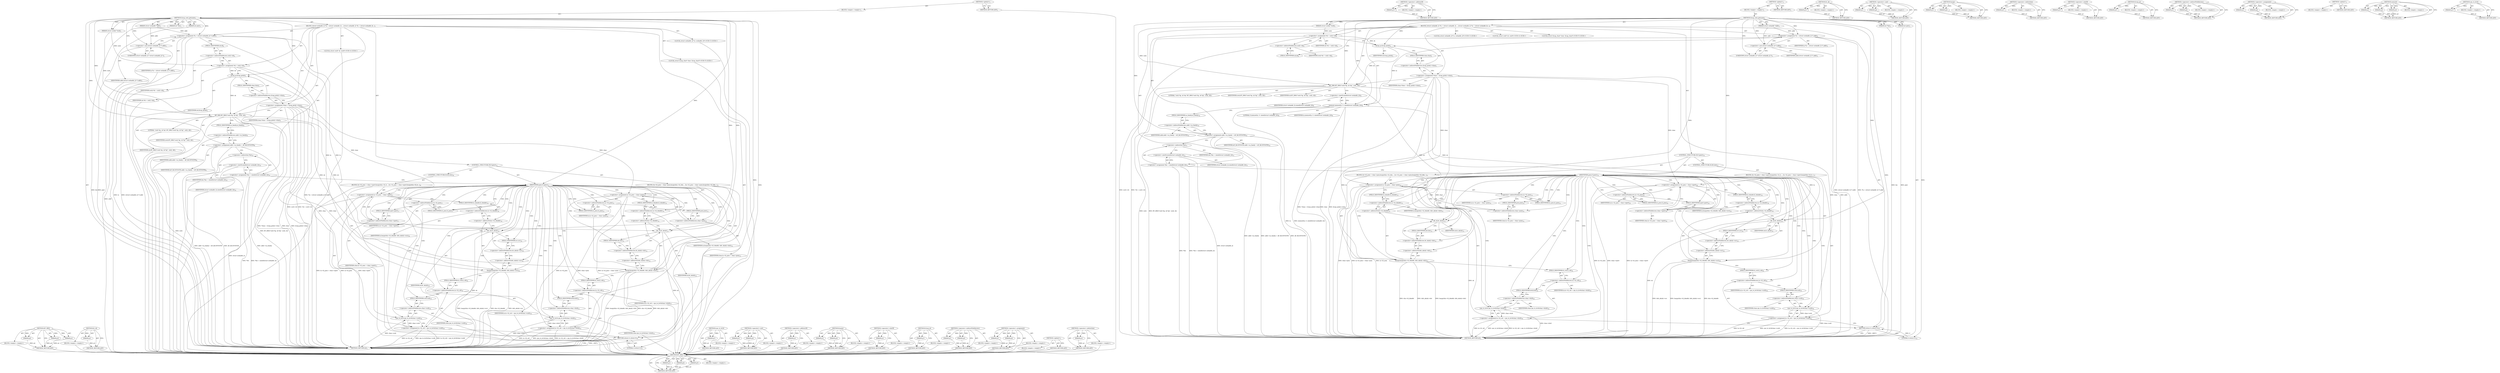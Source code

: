 digraph "cpu_to_le16" {
vulnerable_156 [label=<(METHOD,BT_DBG)>];
vulnerable_157 [label=<(PARAM,p1)>];
vulnerable_158 [label=<(PARAM,p2)>];
vulnerable_159 [label=<(PARAM,p3)>];
vulnerable_160 [label=<(BLOCK,&lt;empty&gt;,&lt;empty&gt;)>];
vulnerable_161 [label=<(METHOD_RETURN,ANY)>];
vulnerable_179 [label=<(METHOD,bt_sk)>];
vulnerable_180 [label=<(PARAM,p1)>];
vulnerable_181 [label=<(BLOCK,&lt;empty&gt;,&lt;empty&gt;)>];
vulnerable_182 [label=<(METHOD_RETURN,ANY)>];
vulnerable_6 [label=<(METHOD,&lt;global&gt;)<SUB>1</SUB>>];
vulnerable_7 [label=<(BLOCK,&lt;empty&gt;,&lt;empty&gt;)<SUB>1</SUB>>];
vulnerable_8 [label=<(METHOD,l2cap_sock_getname)<SUB>1</SUB>>];
vulnerable_9 [label=<(PARAM,struct socket *sock)<SUB>1</SUB>>];
vulnerable_10 [label=<(PARAM,struct sockaddr *addr)<SUB>1</SUB>>];
vulnerable_11 [label=<(PARAM,int *len)<SUB>1</SUB>>];
vulnerable_12 [label=<(PARAM,int peer)<SUB>1</SUB>>];
vulnerable_13 [label=<(BLOCK,{
	struct sockaddr_l2 *la = (struct sockaddr_l2...,{
	struct sockaddr_l2 *la = (struct sockaddr_l2...)<SUB>2</SUB>>];
vulnerable_14 [label="<(LOCAL,struct sockaddr_l2* la: sockaddr_l2*)<SUB>3</SUB>>"];
vulnerable_15 [label=<(&lt;operator&gt;.assignment,*la = (struct sockaddr_l2 *) addr)<SUB>3</SUB>>];
vulnerable_16 [label=<(IDENTIFIER,la,*la = (struct sockaddr_l2 *) addr)<SUB>3</SUB>>];
vulnerable_17 [label=<(&lt;operator&gt;.cast,(struct sockaddr_l2 *) addr)<SUB>3</SUB>>];
vulnerable_18 [label=<(UNKNOWN,struct sockaddr_l2 *,struct sockaddr_l2 *)<SUB>3</SUB>>];
vulnerable_19 [label=<(IDENTIFIER,addr,(struct sockaddr_l2 *) addr)<SUB>3</SUB>>];
vulnerable_20 [label="<(LOCAL,struct sock* sk: sock*)<SUB>4</SUB>>"];
vulnerable_21 [label=<(&lt;operator&gt;.assignment,*sk = sock-&gt;sk)<SUB>4</SUB>>];
vulnerable_22 [label=<(IDENTIFIER,sk,*sk = sock-&gt;sk)<SUB>4</SUB>>];
vulnerable_23 [label=<(&lt;operator&gt;.indirectFieldAccess,sock-&gt;sk)<SUB>4</SUB>>];
vulnerable_24 [label=<(IDENTIFIER,sock,*sk = sock-&gt;sk)<SUB>4</SUB>>];
vulnerable_25 [label=<(FIELD_IDENTIFIER,sk,sk)<SUB>4</SUB>>];
vulnerable_26 [label="<(LOCAL,struct l2cap_chan* chan: l2cap_chan*)<SUB>5</SUB>>"];
vulnerable_27 [label=<(&lt;operator&gt;.assignment,*chan = l2cap_pi(sk)-&gt;chan)<SUB>5</SUB>>];
vulnerable_28 [label=<(IDENTIFIER,chan,*chan = l2cap_pi(sk)-&gt;chan)<SUB>5</SUB>>];
vulnerable_29 [label=<(&lt;operator&gt;.indirectFieldAccess,l2cap_pi(sk)-&gt;chan)<SUB>5</SUB>>];
vulnerable_30 [label=<(l2cap_pi,l2cap_pi(sk))<SUB>5</SUB>>];
vulnerable_31 [label=<(IDENTIFIER,sk,l2cap_pi(sk))<SUB>5</SUB>>];
vulnerable_32 [label=<(FIELD_IDENTIFIER,chan,chan)<SUB>5</SUB>>];
vulnerable_33 [label=<(BT_DBG,BT_DBG(&quot;sock %p, sk %p&quot;, sock, sk))<SUB>7</SUB>>];
vulnerable_34 [label=<(LITERAL,&quot;sock %p, sk %p&quot;,BT_DBG(&quot;sock %p, sk %p&quot;, sock, sk))<SUB>7</SUB>>];
vulnerable_35 [label=<(IDENTIFIER,sock,BT_DBG(&quot;sock %p, sk %p&quot;, sock, sk))<SUB>7</SUB>>];
vulnerable_36 [label=<(IDENTIFIER,sk,BT_DBG(&quot;sock %p, sk %p&quot;, sock, sk))<SUB>7</SUB>>];
vulnerable_37 [label=<(&lt;operator&gt;.assignment,addr-&gt;sa_family = AF_BLUETOOTH)<SUB>9</SUB>>];
vulnerable_38 [label=<(&lt;operator&gt;.indirectFieldAccess,addr-&gt;sa_family)<SUB>9</SUB>>];
vulnerable_39 [label=<(IDENTIFIER,addr,addr-&gt;sa_family = AF_BLUETOOTH)<SUB>9</SUB>>];
vulnerable_40 [label=<(FIELD_IDENTIFIER,sa_family,sa_family)<SUB>9</SUB>>];
vulnerable_41 [label=<(IDENTIFIER,AF_BLUETOOTH,addr-&gt;sa_family = AF_BLUETOOTH)<SUB>9</SUB>>];
vulnerable_42 [label=<(&lt;operator&gt;.assignment,*len = sizeof(struct sockaddr_l2))<SUB>10</SUB>>];
vulnerable_43 [label=<(&lt;operator&gt;.indirection,*len)<SUB>10</SUB>>];
vulnerable_44 [label=<(IDENTIFIER,len,*len = sizeof(struct sockaddr_l2))<SUB>10</SUB>>];
vulnerable_45 [label=<(&lt;operator&gt;.sizeOf,sizeof(struct sockaddr_l2))<SUB>10</SUB>>];
vulnerable_46 [label=<(IDENTIFIER,struct sockaddr_l2,sizeof(struct sockaddr_l2))<SUB>10</SUB>>];
vulnerable_47 [label=<(CONTROL_STRUCTURE,IF,if (peer))<SUB>12</SUB>>];
vulnerable_48 [label=<(IDENTIFIER,peer,if (peer))<SUB>12</SUB>>];
vulnerable_49 [label=<(BLOCK,{
		la-&gt;l2_psm = chan-&gt;psm;
		bacpy(&amp;la-&gt;l2_bda...,{
		la-&gt;l2_psm = chan-&gt;psm;
		bacpy(&amp;la-&gt;l2_bda...)<SUB>12</SUB>>];
vulnerable_50 [label=<(&lt;operator&gt;.assignment,la-&gt;l2_psm = chan-&gt;psm)<SUB>13</SUB>>];
vulnerable_51 [label=<(&lt;operator&gt;.indirectFieldAccess,la-&gt;l2_psm)<SUB>13</SUB>>];
vulnerable_52 [label=<(IDENTIFIER,la,la-&gt;l2_psm = chan-&gt;psm)<SUB>13</SUB>>];
vulnerable_53 [label=<(FIELD_IDENTIFIER,l2_psm,l2_psm)<SUB>13</SUB>>];
vulnerable_54 [label=<(&lt;operator&gt;.indirectFieldAccess,chan-&gt;psm)<SUB>13</SUB>>];
vulnerable_55 [label=<(IDENTIFIER,chan,la-&gt;l2_psm = chan-&gt;psm)<SUB>13</SUB>>];
vulnerable_56 [label=<(FIELD_IDENTIFIER,psm,psm)<SUB>13</SUB>>];
vulnerable_57 [label=<(bacpy,bacpy(&amp;la-&gt;l2_bdaddr, &amp;bt_sk(sk)-&gt;dst))<SUB>14</SUB>>];
vulnerable_58 [label=<(&lt;operator&gt;.addressOf,&amp;la-&gt;l2_bdaddr)<SUB>14</SUB>>];
vulnerable_59 [label=<(&lt;operator&gt;.indirectFieldAccess,la-&gt;l2_bdaddr)<SUB>14</SUB>>];
vulnerable_60 [label=<(IDENTIFIER,la,bacpy(&amp;la-&gt;l2_bdaddr, &amp;bt_sk(sk)-&gt;dst))<SUB>14</SUB>>];
vulnerable_61 [label=<(FIELD_IDENTIFIER,l2_bdaddr,l2_bdaddr)<SUB>14</SUB>>];
vulnerable_62 [label=<(&lt;operator&gt;.addressOf,&amp;bt_sk(sk)-&gt;dst)<SUB>14</SUB>>];
vulnerable_63 [label=<(&lt;operator&gt;.indirectFieldAccess,bt_sk(sk)-&gt;dst)<SUB>14</SUB>>];
vulnerable_64 [label=<(bt_sk,bt_sk(sk))<SUB>14</SUB>>];
vulnerable_65 [label=<(IDENTIFIER,sk,bt_sk(sk))<SUB>14</SUB>>];
vulnerable_66 [label=<(FIELD_IDENTIFIER,dst,dst)<SUB>14</SUB>>];
vulnerable_67 [label=<(&lt;operator&gt;.assignment,la-&gt;l2_cid = cpu_to_le16(chan-&gt;dcid))<SUB>15</SUB>>];
vulnerable_68 [label=<(&lt;operator&gt;.indirectFieldAccess,la-&gt;l2_cid)<SUB>15</SUB>>];
vulnerable_69 [label=<(IDENTIFIER,la,la-&gt;l2_cid = cpu_to_le16(chan-&gt;dcid))<SUB>15</SUB>>];
vulnerable_70 [label=<(FIELD_IDENTIFIER,l2_cid,l2_cid)<SUB>15</SUB>>];
vulnerable_71 [label=<(cpu_to_le16,cpu_to_le16(chan-&gt;dcid))<SUB>15</SUB>>];
vulnerable_72 [label=<(&lt;operator&gt;.indirectFieldAccess,chan-&gt;dcid)<SUB>15</SUB>>];
vulnerable_73 [label=<(IDENTIFIER,chan,cpu_to_le16(chan-&gt;dcid))<SUB>15</SUB>>];
vulnerable_74 [label=<(FIELD_IDENTIFIER,dcid,dcid)<SUB>15</SUB>>];
vulnerable_75 [label=<(CONTROL_STRUCTURE,ELSE,else)<SUB>16</SUB>>];
vulnerable_76 [label=<(BLOCK,{
		la-&gt;l2_psm = chan-&gt;sport;
		bacpy(&amp;la-&gt;l2_b...,{
		la-&gt;l2_psm = chan-&gt;sport;
		bacpy(&amp;la-&gt;l2_b...)<SUB>16</SUB>>];
vulnerable_77 [label=<(&lt;operator&gt;.assignment,la-&gt;l2_psm = chan-&gt;sport)<SUB>17</SUB>>];
vulnerable_78 [label=<(&lt;operator&gt;.indirectFieldAccess,la-&gt;l2_psm)<SUB>17</SUB>>];
vulnerable_79 [label=<(IDENTIFIER,la,la-&gt;l2_psm = chan-&gt;sport)<SUB>17</SUB>>];
vulnerable_80 [label=<(FIELD_IDENTIFIER,l2_psm,l2_psm)<SUB>17</SUB>>];
vulnerable_81 [label=<(&lt;operator&gt;.indirectFieldAccess,chan-&gt;sport)<SUB>17</SUB>>];
vulnerable_82 [label=<(IDENTIFIER,chan,la-&gt;l2_psm = chan-&gt;sport)<SUB>17</SUB>>];
vulnerable_83 [label=<(FIELD_IDENTIFIER,sport,sport)<SUB>17</SUB>>];
vulnerable_84 [label=<(bacpy,bacpy(&amp;la-&gt;l2_bdaddr, &amp;bt_sk(sk)-&gt;src))<SUB>18</SUB>>];
vulnerable_85 [label=<(&lt;operator&gt;.addressOf,&amp;la-&gt;l2_bdaddr)<SUB>18</SUB>>];
vulnerable_86 [label=<(&lt;operator&gt;.indirectFieldAccess,la-&gt;l2_bdaddr)<SUB>18</SUB>>];
vulnerable_87 [label=<(IDENTIFIER,la,bacpy(&amp;la-&gt;l2_bdaddr, &amp;bt_sk(sk)-&gt;src))<SUB>18</SUB>>];
vulnerable_88 [label=<(FIELD_IDENTIFIER,l2_bdaddr,l2_bdaddr)<SUB>18</SUB>>];
vulnerable_89 [label=<(&lt;operator&gt;.addressOf,&amp;bt_sk(sk)-&gt;src)<SUB>18</SUB>>];
vulnerable_90 [label=<(&lt;operator&gt;.indirectFieldAccess,bt_sk(sk)-&gt;src)<SUB>18</SUB>>];
vulnerable_91 [label=<(bt_sk,bt_sk(sk))<SUB>18</SUB>>];
vulnerable_92 [label=<(IDENTIFIER,sk,bt_sk(sk))<SUB>18</SUB>>];
vulnerable_93 [label=<(FIELD_IDENTIFIER,src,src)<SUB>18</SUB>>];
vulnerable_94 [label=<(&lt;operator&gt;.assignment,la-&gt;l2_cid = cpu_to_le16(chan-&gt;scid))<SUB>19</SUB>>];
vulnerable_95 [label=<(&lt;operator&gt;.indirectFieldAccess,la-&gt;l2_cid)<SUB>19</SUB>>];
vulnerable_96 [label=<(IDENTIFIER,la,la-&gt;l2_cid = cpu_to_le16(chan-&gt;scid))<SUB>19</SUB>>];
vulnerable_97 [label=<(FIELD_IDENTIFIER,l2_cid,l2_cid)<SUB>19</SUB>>];
vulnerable_98 [label=<(cpu_to_le16,cpu_to_le16(chan-&gt;scid))<SUB>19</SUB>>];
vulnerable_99 [label=<(&lt;operator&gt;.indirectFieldAccess,chan-&gt;scid)<SUB>19</SUB>>];
vulnerable_100 [label=<(IDENTIFIER,chan,cpu_to_le16(chan-&gt;scid))<SUB>19</SUB>>];
vulnerable_101 [label=<(FIELD_IDENTIFIER,scid,scid)<SUB>19</SUB>>];
vulnerable_102 [label=<(RETURN,return 0;,return 0;)<SUB>22</SUB>>];
vulnerable_103 [label=<(LITERAL,0,return 0;)<SUB>22</SUB>>];
vulnerable_104 [label=<(METHOD_RETURN,int)<SUB>1</SUB>>];
vulnerable_106 [label=<(METHOD_RETURN,ANY)<SUB>1</SUB>>];
vulnerable_183 [label=<(METHOD,cpu_to_le16)>];
vulnerable_184 [label=<(PARAM,p1)>];
vulnerable_185 [label=<(BLOCK,&lt;empty&gt;,&lt;empty&gt;)>];
vulnerable_186 [label=<(METHOD_RETURN,ANY)>];
vulnerable_142 [label=<(METHOD,&lt;operator&gt;.cast)>];
vulnerable_143 [label=<(PARAM,p1)>];
vulnerable_144 [label=<(PARAM,p2)>];
vulnerable_145 [label=<(BLOCK,&lt;empty&gt;,&lt;empty&gt;)>];
vulnerable_146 [label=<(METHOD_RETURN,ANY)>];
vulnerable_175 [label=<(METHOD,&lt;operator&gt;.addressOf)>];
vulnerable_176 [label=<(PARAM,p1)>];
vulnerable_177 [label=<(BLOCK,&lt;empty&gt;,&lt;empty&gt;)>];
vulnerable_178 [label=<(METHOD_RETURN,ANY)>];
vulnerable_170 [label=<(METHOD,bacpy)>];
vulnerable_171 [label=<(PARAM,p1)>];
vulnerable_172 [label=<(PARAM,p2)>];
vulnerable_173 [label=<(BLOCK,&lt;empty&gt;,&lt;empty&gt;)>];
vulnerable_174 [label=<(METHOD_RETURN,ANY)>];
vulnerable_166 [label=<(METHOD,&lt;operator&gt;.sizeOf)>];
vulnerable_167 [label=<(PARAM,p1)>];
vulnerable_168 [label=<(BLOCK,&lt;empty&gt;,&lt;empty&gt;)>];
vulnerable_169 [label=<(METHOD_RETURN,ANY)>];
vulnerable_152 [label=<(METHOD,l2cap_pi)>];
vulnerable_153 [label=<(PARAM,p1)>];
vulnerable_154 [label=<(BLOCK,&lt;empty&gt;,&lt;empty&gt;)>];
vulnerable_155 [label=<(METHOD_RETURN,ANY)>];
vulnerable_147 [label=<(METHOD,&lt;operator&gt;.indirectFieldAccess)>];
vulnerable_148 [label=<(PARAM,p1)>];
vulnerable_149 [label=<(PARAM,p2)>];
vulnerable_150 [label=<(BLOCK,&lt;empty&gt;,&lt;empty&gt;)>];
vulnerable_151 [label=<(METHOD_RETURN,ANY)>];
vulnerable_137 [label=<(METHOD,&lt;operator&gt;.assignment)>];
vulnerable_138 [label=<(PARAM,p1)>];
vulnerable_139 [label=<(PARAM,p2)>];
vulnerable_140 [label=<(BLOCK,&lt;empty&gt;,&lt;empty&gt;)>];
vulnerable_141 [label=<(METHOD_RETURN,ANY)>];
vulnerable_131 [label=<(METHOD,&lt;global&gt;)<SUB>1</SUB>>];
vulnerable_132 [label=<(BLOCK,&lt;empty&gt;,&lt;empty&gt;)>];
vulnerable_133 [label=<(METHOD_RETURN,ANY)>];
vulnerable_162 [label=<(METHOD,&lt;operator&gt;.indirection)>];
vulnerable_163 [label=<(PARAM,p1)>];
vulnerable_164 [label=<(BLOCK,&lt;empty&gt;,&lt;empty&gt;)>];
vulnerable_165 [label=<(METHOD_RETURN,ANY)>];
fixed_161 [label=<(METHOD,BT_DBG)>];
fixed_162 [label=<(PARAM,p1)>];
fixed_163 [label=<(PARAM,p2)>];
fixed_164 [label=<(PARAM,p3)>];
fixed_165 [label=<(BLOCK,&lt;empty&gt;,&lt;empty&gt;)>];
fixed_166 [label=<(METHOD_RETURN,ANY)>];
fixed_186 [label=<(METHOD,&lt;operator&gt;.addressOf)>];
fixed_187 [label=<(PARAM,p1)>];
fixed_188 [label=<(BLOCK,&lt;empty&gt;,&lt;empty&gt;)>];
fixed_189 [label=<(METHOD_RETURN,ANY)>];
fixed_6 [label=<(METHOD,&lt;global&gt;)<SUB>1</SUB>>];
fixed_7 [label=<(BLOCK,&lt;empty&gt;,&lt;empty&gt;)<SUB>1</SUB>>];
fixed_8 [label=<(METHOD,l2cap_sock_getname)<SUB>1</SUB>>];
fixed_9 [label=<(PARAM,struct socket *sock)<SUB>1</SUB>>];
fixed_10 [label=<(PARAM,struct sockaddr *addr)<SUB>1</SUB>>];
fixed_11 [label=<(PARAM,int *len)<SUB>1</SUB>>];
fixed_12 [label=<(PARAM,int peer)<SUB>1</SUB>>];
fixed_13 [label=<(BLOCK,{
	struct sockaddr_l2 *la = (struct sockaddr_l2...,{
	struct sockaddr_l2 *la = (struct sockaddr_l2...)<SUB>2</SUB>>];
fixed_14 [label="<(LOCAL,struct sockaddr_l2* la: sockaddr_l2*)<SUB>3</SUB>>"];
fixed_15 [label=<(&lt;operator&gt;.assignment,*la = (struct sockaddr_l2 *) addr)<SUB>3</SUB>>];
fixed_16 [label=<(IDENTIFIER,la,*la = (struct sockaddr_l2 *) addr)<SUB>3</SUB>>];
fixed_17 [label=<(&lt;operator&gt;.cast,(struct sockaddr_l2 *) addr)<SUB>3</SUB>>];
fixed_18 [label=<(UNKNOWN,struct sockaddr_l2 *,struct sockaddr_l2 *)<SUB>3</SUB>>];
fixed_19 [label=<(IDENTIFIER,addr,(struct sockaddr_l2 *) addr)<SUB>3</SUB>>];
fixed_20 [label="<(LOCAL,struct sock* sk: sock*)<SUB>4</SUB>>"];
fixed_21 [label=<(&lt;operator&gt;.assignment,*sk = sock-&gt;sk)<SUB>4</SUB>>];
fixed_22 [label=<(IDENTIFIER,sk,*sk = sock-&gt;sk)<SUB>4</SUB>>];
fixed_23 [label=<(&lt;operator&gt;.indirectFieldAccess,sock-&gt;sk)<SUB>4</SUB>>];
fixed_24 [label=<(IDENTIFIER,sock,*sk = sock-&gt;sk)<SUB>4</SUB>>];
fixed_25 [label=<(FIELD_IDENTIFIER,sk,sk)<SUB>4</SUB>>];
fixed_26 [label="<(LOCAL,struct l2cap_chan* chan: l2cap_chan*)<SUB>5</SUB>>"];
fixed_27 [label=<(&lt;operator&gt;.assignment,*chan = l2cap_pi(sk)-&gt;chan)<SUB>5</SUB>>];
fixed_28 [label=<(IDENTIFIER,chan,*chan = l2cap_pi(sk)-&gt;chan)<SUB>5</SUB>>];
fixed_29 [label=<(&lt;operator&gt;.indirectFieldAccess,l2cap_pi(sk)-&gt;chan)<SUB>5</SUB>>];
fixed_30 [label=<(l2cap_pi,l2cap_pi(sk))<SUB>5</SUB>>];
fixed_31 [label=<(IDENTIFIER,sk,l2cap_pi(sk))<SUB>5</SUB>>];
fixed_32 [label=<(FIELD_IDENTIFIER,chan,chan)<SUB>5</SUB>>];
fixed_33 [label=<(BT_DBG,BT_DBG(&quot;sock %p, sk %p&quot;, sock, sk))<SUB>7</SUB>>];
fixed_34 [label=<(LITERAL,&quot;sock %p, sk %p&quot;,BT_DBG(&quot;sock %p, sk %p&quot;, sock, sk))<SUB>7</SUB>>];
fixed_35 [label=<(IDENTIFIER,sock,BT_DBG(&quot;sock %p, sk %p&quot;, sock, sk))<SUB>7</SUB>>];
fixed_36 [label=<(IDENTIFIER,sk,BT_DBG(&quot;sock %p, sk %p&quot;, sock, sk))<SUB>7</SUB>>];
fixed_37 [label=<(memset,memset(la, 0, sizeof(struct sockaddr_l2)))<SUB>9</SUB>>];
fixed_38 [label=<(IDENTIFIER,la,memset(la, 0, sizeof(struct sockaddr_l2)))<SUB>9</SUB>>];
fixed_39 [label=<(LITERAL,0,memset(la, 0, sizeof(struct sockaddr_l2)))<SUB>9</SUB>>];
fixed_40 [label=<(&lt;operator&gt;.sizeOf,sizeof(struct sockaddr_l2))<SUB>9</SUB>>];
fixed_41 [label=<(IDENTIFIER,struct sockaddr_l2,sizeof(struct sockaddr_l2))<SUB>9</SUB>>];
fixed_42 [label=<(&lt;operator&gt;.assignment,addr-&gt;sa_family = AF_BLUETOOTH)<SUB>10</SUB>>];
fixed_43 [label=<(&lt;operator&gt;.indirectFieldAccess,addr-&gt;sa_family)<SUB>10</SUB>>];
fixed_44 [label=<(IDENTIFIER,addr,addr-&gt;sa_family = AF_BLUETOOTH)<SUB>10</SUB>>];
fixed_45 [label=<(FIELD_IDENTIFIER,sa_family,sa_family)<SUB>10</SUB>>];
fixed_46 [label=<(IDENTIFIER,AF_BLUETOOTH,addr-&gt;sa_family = AF_BLUETOOTH)<SUB>10</SUB>>];
fixed_47 [label=<(&lt;operator&gt;.assignment,*len = sizeof(struct sockaddr_l2))<SUB>11</SUB>>];
fixed_48 [label=<(&lt;operator&gt;.indirection,*len)<SUB>11</SUB>>];
fixed_49 [label=<(IDENTIFIER,len,*len = sizeof(struct sockaddr_l2))<SUB>11</SUB>>];
fixed_50 [label=<(&lt;operator&gt;.sizeOf,sizeof(struct sockaddr_l2))<SUB>11</SUB>>];
fixed_51 [label=<(IDENTIFIER,struct sockaddr_l2,sizeof(struct sockaddr_l2))<SUB>11</SUB>>];
fixed_52 [label=<(CONTROL_STRUCTURE,IF,if (peer))<SUB>13</SUB>>];
fixed_53 [label=<(IDENTIFIER,peer,if (peer))<SUB>13</SUB>>];
fixed_54 [label=<(BLOCK,{
		la-&gt;l2_psm = chan-&gt;psm;
		bacpy(&amp;la-&gt;l2_bda...,{
		la-&gt;l2_psm = chan-&gt;psm;
		bacpy(&amp;la-&gt;l2_bda...)<SUB>13</SUB>>];
fixed_55 [label=<(&lt;operator&gt;.assignment,la-&gt;l2_psm = chan-&gt;psm)<SUB>14</SUB>>];
fixed_56 [label=<(&lt;operator&gt;.indirectFieldAccess,la-&gt;l2_psm)<SUB>14</SUB>>];
fixed_57 [label=<(IDENTIFIER,la,la-&gt;l2_psm = chan-&gt;psm)<SUB>14</SUB>>];
fixed_58 [label=<(FIELD_IDENTIFIER,l2_psm,l2_psm)<SUB>14</SUB>>];
fixed_59 [label=<(&lt;operator&gt;.indirectFieldAccess,chan-&gt;psm)<SUB>14</SUB>>];
fixed_60 [label=<(IDENTIFIER,chan,la-&gt;l2_psm = chan-&gt;psm)<SUB>14</SUB>>];
fixed_61 [label=<(FIELD_IDENTIFIER,psm,psm)<SUB>14</SUB>>];
fixed_62 [label=<(bacpy,bacpy(&amp;la-&gt;l2_bdaddr, &amp;bt_sk(sk)-&gt;dst))<SUB>15</SUB>>];
fixed_63 [label=<(&lt;operator&gt;.addressOf,&amp;la-&gt;l2_bdaddr)<SUB>15</SUB>>];
fixed_64 [label=<(&lt;operator&gt;.indirectFieldAccess,la-&gt;l2_bdaddr)<SUB>15</SUB>>];
fixed_65 [label=<(IDENTIFIER,la,bacpy(&amp;la-&gt;l2_bdaddr, &amp;bt_sk(sk)-&gt;dst))<SUB>15</SUB>>];
fixed_66 [label=<(FIELD_IDENTIFIER,l2_bdaddr,l2_bdaddr)<SUB>15</SUB>>];
fixed_67 [label=<(&lt;operator&gt;.addressOf,&amp;bt_sk(sk)-&gt;dst)<SUB>15</SUB>>];
fixed_68 [label=<(&lt;operator&gt;.indirectFieldAccess,bt_sk(sk)-&gt;dst)<SUB>15</SUB>>];
fixed_69 [label=<(bt_sk,bt_sk(sk))<SUB>15</SUB>>];
fixed_70 [label=<(IDENTIFIER,sk,bt_sk(sk))<SUB>15</SUB>>];
fixed_71 [label=<(FIELD_IDENTIFIER,dst,dst)<SUB>15</SUB>>];
fixed_72 [label=<(&lt;operator&gt;.assignment,la-&gt;l2_cid = cpu_to_le16(chan-&gt;dcid))<SUB>16</SUB>>];
fixed_73 [label=<(&lt;operator&gt;.indirectFieldAccess,la-&gt;l2_cid)<SUB>16</SUB>>];
fixed_74 [label=<(IDENTIFIER,la,la-&gt;l2_cid = cpu_to_le16(chan-&gt;dcid))<SUB>16</SUB>>];
fixed_75 [label=<(FIELD_IDENTIFIER,l2_cid,l2_cid)<SUB>16</SUB>>];
fixed_76 [label=<(cpu_to_le16,cpu_to_le16(chan-&gt;dcid))<SUB>16</SUB>>];
fixed_77 [label=<(&lt;operator&gt;.indirectFieldAccess,chan-&gt;dcid)<SUB>16</SUB>>];
fixed_78 [label=<(IDENTIFIER,chan,cpu_to_le16(chan-&gt;dcid))<SUB>16</SUB>>];
fixed_79 [label=<(FIELD_IDENTIFIER,dcid,dcid)<SUB>16</SUB>>];
fixed_80 [label=<(CONTROL_STRUCTURE,ELSE,else)<SUB>17</SUB>>];
fixed_81 [label=<(BLOCK,{
		la-&gt;l2_psm = chan-&gt;sport;
		bacpy(&amp;la-&gt;l2_b...,{
		la-&gt;l2_psm = chan-&gt;sport;
		bacpy(&amp;la-&gt;l2_b...)<SUB>17</SUB>>];
fixed_82 [label=<(&lt;operator&gt;.assignment,la-&gt;l2_psm = chan-&gt;sport)<SUB>18</SUB>>];
fixed_83 [label=<(&lt;operator&gt;.indirectFieldAccess,la-&gt;l2_psm)<SUB>18</SUB>>];
fixed_84 [label=<(IDENTIFIER,la,la-&gt;l2_psm = chan-&gt;sport)<SUB>18</SUB>>];
fixed_85 [label=<(FIELD_IDENTIFIER,l2_psm,l2_psm)<SUB>18</SUB>>];
fixed_86 [label=<(&lt;operator&gt;.indirectFieldAccess,chan-&gt;sport)<SUB>18</SUB>>];
fixed_87 [label=<(IDENTIFIER,chan,la-&gt;l2_psm = chan-&gt;sport)<SUB>18</SUB>>];
fixed_88 [label=<(FIELD_IDENTIFIER,sport,sport)<SUB>18</SUB>>];
fixed_89 [label=<(bacpy,bacpy(&amp;la-&gt;l2_bdaddr, &amp;bt_sk(sk)-&gt;src))<SUB>19</SUB>>];
fixed_90 [label=<(&lt;operator&gt;.addressOf,&amp;la-&gt;l2_bdaddr)<SUB>19</SUB>>];
fixed_91 [label=<(&lt;operator&gt;.indirectFieldAccess,la-&gt;l2_bdaddr)<SUB>19</SUB>>];
fixed_92 [label=<(IDENTIFIER,la,bacpy(&amp;la-&gt;l2_bdaddr, &amp;bt_sk(sk)-&gt;src))<SUB>19</SUB>>];
fixed_93 [label=<(FIELD_IDENTIFIER,l2_bdaddr,l2_bdaddr)<SUB>19</SUB>>];
fixed_94 [label=<(&lt;operator&gt;.addressOf,&amp;bt_sk(sk)-&gt;src)<SUB>19</SUB>>];
fixed_95 [label=<(&lt;operator&gt;.indirectFieldAccess,bt_sk(sk)-&gt;src)<SUB>19</SUB>>];
fixed_96 [label=<(bt_sk,bt_sk(sk))<SUB>19</SUB>>];
fixed_97 [label=<(IDENTIFIER,sk,bt_sk(sk))<SUB>19</SUB>>];
fixed_98 [label=<(FIELD_IDENTIFIER,src,src)<SUB>19</SUB>>];
fixed_99 [label=<(&lt;operator&gt;.assignment,la-&gt;l2_cid = cpu_to_le16(chan-&gt;scid))<SUB>20</SUB>>];
fixed_100 [label=<(&lt;operator&gt;.indirectFieldAccess,la-&gt;l2_cid)<SUB>20</SUB>>];
fixed_101 [label=<(IDENTIFIER,la,la-&gt;l2_cid = cpu_to_le16(chan-&gt;scid))<SUB>20</SUB>>];
fixed_102 [label=<(FIELD_IDENTIFIER,l2_cid,l2_cid)<SUB>20</SUB>>];
fixed_103 [label=<(cpu_to_le16,cpu_to_le16(chan-&gt;scid))<SUB>20</SUB>>];
fixed_104 [label=<(&lt;operator&gt;.indirectFieldAccess,chan-&gt;scid)<SUB>20</SUB>>];
fixed_105 [label=<(IDENTIFIER,chan,cpu_to_le16(chan-&gt;scid))<SUB>20</SUB>>];
fixed_106 [label=<(FIELD_IDENTIFIER,scid,scid)<SUB>20</SUB>>];
fixed_107 [label=<(RETURN,return 0;,return 0;)<SUB>23</SUB>>];
fixed_108 [label=<(LITERAL,0,return 0;)<SUB>23</SUB>>];
fixed_109 [label=<(METHOD_RETURN,int)<SUB>1</SUB>>];
fixed_111 [label=<(METHOD_RETURN,ANY)<SUB>1</SUB>>];
fixed_190 [label=<(METHOD,bt_sk)>];
fixed_191 [label=<(PARAM,p1)>];
fixed_192 [label=<(BLOCK,&lt;empty&gt;,&lt;empty&gt;)>];
fixed_193 [label=<(METHOD_RETURN,ANY)>];
fixed_147 [label=<(METHOD,&lt;operator&gt;.cast)>];
fixed_148 [label=<(PARAM,p1)>];
fixed_149 [label=<(PARAM,p2)>];
fixed_150 [label=<(BLOCK,&lt;empty&gt;,&lt;empty&gt;)>];
fixed_151 [label=<(METHOD_RETURN,ANY)>];
fixed_181 [label=<(METHOD,bacpy)>];
fixed_182 [label=<(PARAM,p1)>];
fixed_183 [label=<(PARAM,p2)>];
fixed_184 [label=<(BLOCK,&lt;empty&gt;,&lt;empty&gt;)>];
fixed_185 [label=<(METHOD_RETURN,ANY)>];
fixed_177 [label=<(METHOD,&lt;operator&gt;.indirection)>];
fixed_178 [label=<(PARAM,p1)>];
fixed_179 [label=<(BLOCK,&lt;empty&gt;,&lt;empty&gt;)>];
fixed_180 [label=<(METHOD_RETURN,ANY)>];
fixed_173 [label=<(METHOD,&lt;operator&gt;.sizeOf)>];
fixed_174 [label=<(PARAM,p1)>];
fixed_175 [label=<(BLOCK,&lt;empty&gt;,&lt;empty&gt;)>];
fixed_176 [label=<(METHOD_RETURN,ANY)>];
fixed_157 [label=<(METHOD,l2cap_pi)>];
fixed_158 [label=<(PARAM,p1)>];
fixed_159 [label=<(BLOCK,&lt;empty&gt;,&lt;empty&gt;)>];
fixed_160 [label=<(METHOD_RETURN,ANY)>];
fixed_152 [label=<(METHOD,&lt;operator&gt;.indirectFieldAccess)>];
fixed_153 [label=<(PARAM,p1)>];
fixed_154 [label=<(PARAM,p2)>];
fixed_155 [label=<(BLOCK,&lt;empty&gt;,&lt;empty&gt;)>];
fixed_156 [label=<(METHOD_RETURN,ANY)>];
fixed_142 [label=<(METHOD,&lt;operator&gt;.assignment)>];
fixed_143 [label=<(PARAM,p1)>];
fixed_144 [label=<(PARAM,p2)>];
fixed_145 [label=<(BLOCK,&lt;empty&gt;,&lt;empty&gt;)>];
fixed_146 [label=<(METHOD_RETURN,ANY)>];
fixed_136 [label=<(METHOD,&lt;global&gt;)<SUB>1</SUB>>];
fixed_137 [label=<(BLOCK,&lt;empty&gt;,&lt;empty&gt;)>];
fixed_138 [label=<(METHOD_RETURN,ANY)>];
fixed_167 [label=<(METHOD,memset)>];
fixed_168 [label=<(PARAM,p1)>];
fixed_169 [label=<(PARAM,p2)>];
fixed_170 [label=<(PARAM,p3)>];
fixed_171 [label=<(BLOCK,&lt;empty&gt;,&lt;empty&gt;)>];
fixed_172 [label=<(METHOD_RETURN,ANY)>];
fixed_194 [label=<(METHOD,cpu_to_le16)>];
fixed_195 [label=<(PARAM,p1)>];
fixed_196 [label=<(BLOCK,&lt;empty&gt;,&lt;empty&gt;)>];
fixed_197 [label=<(METHOD_RETURN,ANY)>];
vulnerable_156 -> vulnerable_157  [key=0, label="AST: "];
vulnerable_156 -> vulnerable_157  [key=1, label="DDG: "];
vulnerable_156 -> vulnerable_160  [key=0, label="AST: "];
vulnerable_156 -> vulnerable_158  [key=0, label="AST: "];
vulnerable_156 -> vulnerable_158  [key=1, label="DDG: "];
vulnerable_156 -> vulnerable_161  [key=0, label="AST: "];
vulnerable_156 -> vulnerable_161  [key=1, label="CFG: "];
vulnerable_156 -> vulnerable_159  [key=0, label="AST: "];
vulnerable_156 -> vulnerable_159  [key=1, label="DDG: "];
vulnerable_157 -> vulnerable_161  [key=0, label="DDG: p1"];
vulnerable_158 -> vulnerable_161  [key=0, label="DDG: p2"];
vulnerable_159 -> vulnerable_161  [key=0, label="DDG: p3"];
vulnerable_160 -> fixed_161  [key=0];
vulnerable_161 -> fixed_161  [key=0];
vulnerable_179 -> vulnerable_180  [key=0, label="AST: "];
vulnerable_179 -> vulnerable_180  [key=1, label="DDG: "];
vulnerable_179 -> vulnerable_181  [key=0, label="AST: "];
vulnerable_179 -> vulnerable_182  [key=0, label="AST: "];
vulnerable_179 -> vulnerable_182  [key=1, label="CFG: "];
vulnerable_180 -> vulnerable_182  [key=0, label="DDG: p1"];
vulnerable_181 -> fixed_161  [key=0];
vulnerable_182 -> fixed_161  [key=0];
vulnerable_6 -> vulnerable_7  [key=0, label="AST: "];
vulnerable_6 -> vulnerable_106  [key=0, label="AST: "];
vulnerable_6 -> vulnerable_106  [key=1, label="CFG: "];
vulnerable_7 -> vulnerable_8  [key=0, label="AST: "];
vulnerable_8 -> vulnerable_9  [key=0, label="AST: "];
vulnerable_8 -> vulnerable_9  [key=1, label="DDG: "];
vulnerable_8 -> vulnerable_10  [key=0, label="AST: "];
vulnerable_8 -> vulnerable_10  [key=1, label="DDG: "];
vulnerable_8 -> vulnerable_11  [key=0, label="AST: "];
vulnerable_8 -> vulnerable_11  [key=1, label="DDG: "];
vulnerable_8 -> vulnerable_12  [key=0, label="AST: "];
vulnerable_8 -> vulnerable_12  [key=1, label="DDG: "];
vulnerable_8 -> vulnerable_13  [key=0, label="AST: "];
vulnerable_8 -> vulnerable_104  [key=0, label="AST: "];
vulnerable_8 -> vulnerable_18  [key=0, label="CFG: "];
vulnerable_8 -> vulnerable_15  [key=0, label="DDG: "];
vulnerable_8 -> vulnerable_37  [key=0, label="DDG: "];
vulnerable_8 -> vulnerable_102  [key=0, label="DDG: "];
vulnerable_8 -> vulnerable_33  [key=0, label="DDG: "];
vulnerable_8 -> vulnerable_48  [key=0, label="DDG: "];
vulnerable_8 -> vulnerable_103  [key=0, label="DDG: "];
vulnerable_8 -> vulnerable_17  [key=0, label="DDG: "];
vulnerable_8 -> vulnerable_30  [key=0, label="DDG: "];
vulnerable_8 -> vulnerable_64  [key=0, label="DDG: "];
vulnerable_8 -> vulnerable_91  [key=0, label="DDG: "];
vulnerable_9 -> vulnerable_21  [key=0, label="DDG: sock"];
vulnerable_9 -> vulnerable_33  [key=0, label="DDG: sock"];
vulnerable_10 -> vulnerable_15  [key=0, label="DDG: addr"];
vulnerable_10 -> vulnerable_17  [key=0, label="DDG: addr"];
vulnerable_11 -> vulnerable_104  [key=0, label="DDG: len"];
vulnerable_12 -> vulnerable_104  [key=0, label="DDG: peer"];
vulnerable_13 -> vulnerable_14  [key=0, label="AST: "];
vulnerable_13 -> vulnerable_15  [key=0, label="AST: "];
vulnerable_13 -> vulnerable_20  [key=0, label="AST: "];
vulnerable_13 -> vulnerable_21  [key=0, label="AST: "];
vulnerable_13 -> vulnerable_26  [key=0, label="AST: "];
vulnerable_13 -> vulnerable_27  [key=0, label="AST: "];
vulnerable_13 -> vulnerable_33  [key=0, label="AST: "];
vulnerable_13 -> vulnerable_37  [key=0, label="AST: "];
vulnerable_13 -> vulnerable_42  [key=0, label="AST: "];
vulnerable_13 -> vulnerable_47  [key=0, label="AST: "];
vulnerable_13 -> vulnerable_102  [key=0, label="AST: "];
vulnerable_14 -> fixed_161  [key=0];
vulnerable_15 -> vulnerable_16  [key=0, label="AST: "];
vulnerable_15 -> vulnerable_17  [key=0, label="AST: "];
vulnerable_15 -> vulnerable_25  [key=0, label="CFG: "];
vulnerable_15 -> vulnerable_104  [key=0, label="DDG: la"];
vulnerable_15 -> vulnerable_104  [key=1, label="DDG: (struct sockaddr_l2 *) addr"];
vulnerable_15 -> vulnerable_104  [key=2, label="DDG: *la = (struct sockaddr_l2 *) addr"];
vulnerable_15 -> vulnerable_57  [key=0, label="DDG: la"];
vulnerable_15 -> vulnerable_84  [key=0, label="DDG: la"];
vulnerable_16 -> fixed_161  [key=0];
vulnerable_17 -> vulnerable_18  [key=0, label="AST: "];
vulnerable_17 -> vulnerable_19  [key=0, label="AST: "];
vulnerable_17 -> vulnerable_15  [key=0, label="CFG: "];
vulnerable_17 -> vulnerable_104  [key=0, label="DDG: addr"];
vulnerable_18 -> vulnerable_17  [key=0, label="CFG: "];
vulnerable_19 -> fixed_161  [key=0];
vulnerable_20 -> fixed_161  [key=0];
vulnerable_21 -> vulnerable_22  [key=0, label="AST: "];
vulnerable_21 -> vulnerable_23  [key=0, label="AST: "];
vulnerable_21 -> vulnerable_30  [key=0, label="CFG: "];
vulnerable_21 -> vulnerable_30  [key=1, label="DDG: sk"];
vulnerable_21 -> vulnerable_104  [key=0, label="DDG: sock-&gt;sk"];
vulnerable_21 -> vulnerable_104  [key=1, label="DDG: *sk = sock-&gt;sk"];
vulnerable_22 -> fixed_161  [key=0];
vulnerable_23 -> vulnerable_24  [key=0, label="AST: "];
vulnerable_23 -> vulnerable_25  [key=0, label="AST: "];
vulnerable_23 -> vulnerable_21  [key=0, label="CFG: "];
vulnerable_24 -> fixed_161  [key=0];
vulnerable_25 -> vulnerable_23  [key=0, label="CFG: "];
vulnerable_26 -> fixed_161  [key=0];
vulnerable_27 -> vulnerable_28  [key=0, label="AST: "];
vulnerable_27 -> vulnerable_29  [key=0, label="AST: "];
vulnerable_27 -> vulnerable_33  [key=0, label="CFG: "];
vulnerable_27 -> vulnerable_104  [key=0, label="DDG: chan"];
vulnerable_27 -> vulnerable_104  [key=1, label="DDG: l2cap_pi(sk)-&gt;chan"];
vulnerable_27 -> vulnerable_104  [key=2, label="DDG: *chan = l2cap_pi(sk)-&gt;chan"];
vulnerable_27 -> vulnerable_50  [key=0, label="DDG: chan"];
vulnerable_27 -> vulnerable_77  [key=0, label="DDG: chan"];
vulnerable_27 -> vulnerable_71  [key=0, label="DDG: chan"];
vulnerable_27 -> vulnerable_98  [key=0, label="DDG: chan"];
vulnerable_28 -> fixed_161  [key=0];
vulnerable_29 -> vulnerable_30  [key=0, label="AST: "];
vulnerable_29 -> vulnerable_32  [key=0, label="AST: "];
vulnerable_29 -> vulnerable_27  [key=0, label="CFG: "];
vulnerable_30 -> vulnerable_31  [key=0, label="AST: "];
vulnerable_30 -> vulnerable_32  [key=0, label="CFG: "];
vulnerable_30 -> vulnerable_33  [key=0, label="DDG: sk"];
vulnerable_31 -> fixed_161  [key=0];
vulnerable_32 -> vulnerable_29  [key=0, label="CFG: "];
vulnerable_33 -> vulnerable_34  [key=0, label="AST: "];
vulnerable_33 -> vulnerable_35  [key=0, label="AST: "];
vulnerable_33 -> vulnerable_36  [key=0, label="AST: "];
vulnerable_33 -> vulnerable_40  [key=0, label="CFG: "];
vulnerable_33 -> vulnerable_104  [key=0, label="DDG: sock"];
vulnerable_33 -> vulnerable_104  [key=1, label="DDG: BT_DBG(&quot;sock %p, sk %p&quot;, sock, sk)"];
vulnerable_33 -> vulnerable_64  [key=0, label="DDG: sk"];
vulnerable_33 -> vulnerable_91  [key=0, label="DDG: sk"];
vulnerable_34 -> fixed_161  [key=0];
vulnerable_35 -> fixed_161  [key=0];
vulnerable_36 -> fixed_161  [key=0];
vulnerable_37 -> vulnerable_38  [key=0, label="AST: "];
vulnerable_37 -> vulnerable_41  [key=0, label="AST: "];
vulnerable_37 -> vulnerable_43  [key=0, label="CFG: "];
vulnerable_37 -> vulnerable_104  [key=0, label="DDG: addr-&gt;sa_family"];
vulnerable_37 -> vulnerable_104  [key=1, label="DDG: addr-&gt;sa_family = AF_BLUETOOTH"];
vulnerable_37 -> vulnerable_104  [key=2, label="DDG: AF_BLUETOOTH"];
vulnerable_38 -> vulnerable_39  [key=0, label="AST: "];
vulnerable_38 -> vulnerable_40  [key=0, label="AST: "];
vulnerable_38 -> vulnerable_37  [key=0, label="CFG: "];
vulnerable_39 -> fixed_161  [key=0];
vulnerable_40 -> vulnerable_38  [key=0, label="CFG: "];
vulnerable_41 -> fixed_161  [key=0];
vulnerable_42 -> vulnerable_43  [key=0, label="AST: "];
vulnerable_42 -> vulnerable_45  [key=0, label="AST: "];
vulnerable_42 -> vulnerable_48  [key=0, label="CFG: "];
vulnerable_42 -> vulnerable_104  [key=0, label="DDG: *len"];
vulnerable_42 -> vulnerable_104  [key=1, label="DDG: *len = sizeof(struct sockaddr_l2)"];
vulnerable_43 -> vulnerable_44  [key=0, label="AST: "];
vulnerable_43 -> vulnerable_45  [key=0, label="CFG: "];
vulnerable_44 -> fixed_161  [key=0];
vulnerable_45 -> vulnerable_46  [key=0, label="AST: "];
vulnerable_45 -> vulnerable_42  [key=0, label="CFG: "];
vulnerable_45 -> vulnerable_104  [key=0, label="DDG: struct sockaddr_l2"];
vulnerable_46 -> fixed_161  [key=0];
vulnerable_47 -> vulnerable_48  [key=0, label="AST: "];
vulnerable_47 -> vulnerable_49  [key=0, label="AST: "];
vulnerable_47 -> vulnerable_75  [key=0, label="AST: "];
vulnerable_48 -> vulnerable_53  [key=0, label="CFG: "];
vulnerable_48 -> vulnerable_53  [key=1, label="CDG: "];
vulnerable_48 -> vulnerable_80  [key=0, label="CFG: "];
vulnerable_48 -> vulnerable_80  [key=1, label="CDG: "];
vulnerable_48 -> vulnerable_94  [key=0, label="CDG: "];
vulnerable_48 -> vulnerable_68  [key=0, label="CDG: "];
vulnerable_48 -> vulnerable_77  [key=0, label="CDG: "];
vulnerable_48 -> vulnerable_64  [key=0, label="CDG: "];
vulnerable_48 -> vulnerable_51  [key=0, label="CDG: "];
vulnerable_48 -> vulnerable_57  [key=0, label="CDG: "];
vulnerable_48 -> vulnerable_89  [key=0, label="CDG: "];
vulnerable_48 -> vulnerable_66  [key=0, label="CDG: "];
vulnerable_48 -> vulnerable_98  [key=0, label="CDG: "];
vulnerable_48 -> vulnerable_99  [key=0, label="CDG: "];
vulnerable_48 -> vulnerable_81  [key=0, label="CDG: "];
vulnerable_48 -> vulnerable_84  [key=0, label="CDG: "];
vulnerable_48 -> vulnerable_85  [key=0, label="CDG: "];
vulnerable_48 -> vulnerable_72  [key=0, label="CDG: "];
vulnerable_48 -> vulnerable_56  [key=0, label="CDG: "];
vulnerable_48 -> vulnerable_67  [key=0, label="CDG: "];
vulnerable_48 -> vulnerable_74  [key=0, label="CDG: "];
vulnerable_48 -> vulnerable_95  [key=0, label="CDG: "];
vulnerable_48 -> vulnerable_50  [key=0, label="CDG: "];
vulnerable_48 -> vulnerable_59  [key=0, label="CDG: "];
vulnerable_48 -> vulnerable_97  [key=0, label="CDG: "];
vulnerable_48 -> vulnerable_91  [key=0, label="CDG: "];
vulnerable_48 -> vulnerable_93  [key=0, label="CDG: "];
vulnerable_48 -> vulnerable_101  [key=0, label="CDG: "];
vulnerable_48 -> vulnerable_90  [key=0, label="CDG: "];
vulnerable_48 -> vulnerable_54  [key=0, label="CDG: "];
vulnerable_48 -> vulnerable_58  [key=0, label="CDG: "];
vulnerable_48 -> vulnerable_61  [key=0, label="CDG: "];
vulnerable_48 -> vulnerable_83  [key=0, label="CDG: "];
vulnerable_48 -> vulnerable_71  [key=0, label="CDG: "];
vulnerable_48 -> vulnerable_88  [key=0, label="CDG: "];
vulnerable_48 -> vulnerable_70  [key=0, label="CDG: "];
vulnerable_48 -> vulnerable_63  [key=0, label="CDG: "];
vulnerable_48 -> vulnerable_78  [key=0, label="CDG: "];
vulnerable_48 -> vulnerable_62  [key=0, label="CDG: "];
vulnerable_48 -> vulnerable_86  [key=0, label="CDG: "];
vulnerable_49 -> vulnerable_50  [key=0, label="AST: "];
vulnerable_49 -> vulnerable_57  [key=0, label="AST: "];
vulnerable_49 -> vulnerable_67  [key=0, label="AST: "];
vulnerable_50 -> vulnerable_51  [key=0, label="AST: "];
vulnerable_50 -> vulnerable_54  [key=0, label="AST: "];
vulnerable_50 -> vulnerable_61  [key=0, label="CFG: "];
vulnerable_50 -> vulnerable_104  [key=0, label="DDG: la-&gt;l2_psm"];
vulnerable_50 -> vulnerable_104  [key=1, label="DDG: chan-&gt;psm"];
vulnerable_50 -> vulnerable_104  [key=2, label="DDG: la-&gt;l2_psm = chan-&gt;psm"];
vulnerable_51 -> vulnerable_52  [key=0, label="AST: "];
vulnerable_51 -> vulnerable_53  [key=0, label="AST: "];
vulnerable_51 -> vulnerable_56  [key=0, label="CFG: "];
vulnerable_52 -> fixed_161  [key=0];
vulnerable_53 -> vulnerable_51  [key=0, label="CFG: "];
vulnerable_54 -> vulnerable_55  [key=0, label="AST: "];
vulnerable_54 -> vulnerable_56  [key=0, label="AST: "];
vulnerable_54 -> vulnerable_50  [key=0, label="CFG: "];
vulnerable_55 -> fixed_161  [key=0];
vulnerable_56 -> vulnerable_54  [key=0, label="CFG: "];
vulnerable_57 -> vulnerable_58  [key=0, label="AST: "];
vulnerable_57 -> vulnerable_62  [key=0, label="AST: "];
vulnerable_57 -> vulnerable_70  [key=0, label="CFG: "];
vulnerable_57 -> vulnerable_104  [key=0, label="DDG: &amp;la-&gt;l2_bdaddr"];
vulnerable_57 -> vulnerable_104  [key=1, label="DDG: &amp;bt_sk(sk)-&gt;dst"];
vulnerable_57 -> vulnerable_104  [key=2, label="DDG: bacpy(&amp;la-&gt;l2_bdaddr, &amp;bt_sk(sk)-&gt;dst)"];
vulnerable_58 -> vulnerable_59  [key=0, label="AST: "];
vulnerable_58 -> vulnerable_64  [key=0, label="CFG: "];
vulnerable_59 -> vulnerable_60  [key=0, label="AST: "];
vulnerable_59 -> vulnerable_61  [key=0, label="AST: "];
vulnerable_59 -> vulnerable_58  [key=0, label="CFG: "];
vulnerable_60 -> fixed_161  [key=0];
vulnerable_61 -> vulnerable_59  [key=0, label="CFG: "];
vulnerable_62 -> vulnerable_63  [key=0, label="AST: "];
vulnerable_62 -> vulnerable_57  [key=0, label="CFG: "];
vulnerable_63 -> vulnerable_64  [key=0, label="AST: "];
vulnerable_63 -> vulnerable_66  [key=0, label="AST: "];
vulnerable_63 -> vulnerable_62  [key=0, label="CFG: "];
vulnerable_64 -> vulnerable_65  [key=0, label="AST: "];
vulnerable_64 -> vulnerable_66  [key=0, label="CFG: "];
vulnerable_64 -> vulnerable_104  [key=0, label="DDG: sk"];
vulnerable_65 -> fixed_161  [key=0];
vulnerable_66 -> vulnerable_63  [key=0, label="CFG: "];
vulnerable_67 -> vulnerable_68  [key=0, label="AST: "];
vulnerable_67 -> vulnerable_71  [key=0, label="AST: "];
vulnerable_67 -> vulnerable_102  [key=0, label="CFG: "];
vulnerable_67 -> vulnerable_104  [key=0, label="DDG: la-&gt;l2_cid"];
vulnerable_67 -> vulnerable_104  [key=1, label="DDG: cpu_to_le16(chan-&gt;dcid)"];
vulnerable_67 -> vulnerable_104  [key=2, label="DDG: la-&gt;l2_cid = cpu_to_le16(chan-&gt;dcid)"];
vulnerable_68 -> vulnerable_69  [key=0, label="AST: "];
vulnerable_68 -> vulnerable_70  [key=0, label="AST: "];
vulnerable_68 -> vulnerable_74  [key=0, label="CFG: "];
vulnerable_69 -> fixed_161  [key=0];
vulnerable_70 -> vulnerable_68  [key=0, label="CFG: "];
vulnerable_71 -> vulnerable_72  [key=0, label="AST: "];
vulnerable_71 -> vulnerable_67  [key=0, label="CFG: "];
vulnerable_71 -> vulnerable_67  [key=1, label="DDG: chan-&gt;dcid"];
vulnerable_71 -> vulnerable_104  [key=0, label="DDG: chan-&gt;dcid"];
vulnerable_72 -> vulnerable_73  [key=0, label="AST: "];
vulnerable_72 -> vulnerable_74  [key=0, label="AST: "];
vulnerable_72 -> vulnerable_71  [key=0, label="CFG: "];
vulnerable_73 -> fixed_161  [key=0];
vulnerable_74 -> vulnerable_72  [key=0, label="CFG: "];
vulnerable_75 -> vulnerable_76  [key=0, label="AST: "];
vulnerable_76 -> vulnerable_77  [key=0, label="AST: "];
vulnerable_76 -> vulnerable_84  [key=0, label="AST: "];
vulnerable_76 -> vulnerable_94  [key=0, label="AST: "];
vulnerable_77 -> vulnerable_78  [key=0, label="AST: "];
vulnerable_77 -> vulnerable_81  [key=0, label="AST: "];
vulnerable_77 -> vulnerable_88  [key=0, label="CFG: "];
vulnerable_77 -> vulnerable_104  [key=0, label="DDG: la-&gt;l2_psm"];
vulnerable_77 -> vulnerable_104  [key=1, label="DDG: chan-&gt;sport"];
vulnerable_77 -> vulnerable_104  [key=2, label="DDG: la-&gt;l2_psm = chan-&gt;sport"];
vulnerable_78 -> vulnerable_79  [key=0, label="AST: "];
vulnerable_78 -> vulnerable_80  [key=0, label="AST: "];
vulnerable_78 -> vulnerable_83  [key=0, label="CFG: "];
vulnerable_79 -> fixed_161  [key=0];
vulnerable_80 -> vulnerable_78  [key=0, label="CFG: "];
vulnerable_81 -> vulnerable_82  [key=0, label="AST: "];
vulnerable_81 -> vulnerable_83  [key=0, label="AST: "];
vulnerable_81 -> vulnerable_77  [key=0, label="CFG: "];
vulnerable_82 -> fixed_161  [key=0];
vulnerable_83 -> vulnerable_81  [key=0, label="CFG: "];
vulnerable_84 -> vulnerable_85  [key=0, label="AST: "];
vulnerable_84 -> vulnerable_89  [key=0, label="AST: "];
vulnerable_84 -> vulnerable_97  [key=0, label="CFG: "];
vulnerable_84 -> vulnerable_104  [key=0, label="DDG: &amp;la-&gt;l2_bdaddr"];
vulnerable_84 -> vulnerable_104  [key=1, label="DDG: &amp;bt_sk(sk)-&gt;src"];
vulnerable_84 -> vulnerable_104  [key=2, label="DDG: bacpy(&amp;la-&gt;l2_bdaddr, &amp;bt_sk(sk)-&gt;src)"];
vulnerable_85 -> vulnerable_86  [key=0, label="AST: "];
vulnerable_85 -> vulnerable_91  [key=0, label="CFG: "];
vulnerable_86 -> vulnerable_87  [key=0, label="AST: "];
vulnerable_86 -> vulnerable_88  [key=0, label="AST: "];
vulnerable_86 -> vulnerable_85  [key=0, label="CFG: "];
vulnerable_87 -> fixed_161  [key=0];
vulnerable_88 -> vulnerable_86  [key=0, label="CFG: "];
vulnerable_89 -> vulnerable_90  [key=0, label="AST: "];
vulnerable_89 -> vulnerable_84  [key=0, label="CFG: "];
vulnerable_90 -> vulnerable_91  [key=0, label="AST: "];
vulnerable_90 -> vulnerable_93  [key=0, label="AST: "];
vulnerable_90 -> vulnerable_89  [key=0, label="CFG: "];
vulnerable_91 -> vulnerable_92  [key=0, label="AST: "];
vulnerable_91 -> vulnerable_93  [key=0, label="CFG: "];
vulnerable_91 -> vulnerable_104  [key=0, label="DDG: sk"];
vulnerable_92 -> fixed_161  [key=0];
vulnerable_93 -> vulnerable_90  [key=0, label="CFG: "];
vulnerable_94 -> vulnerable_95  [key=0, label="AST: "];
vulnerable_94 -> vulnerable_98  [key=0, label="AST: "];
vulnerable_94 -> vulnerable_102  [key=0, label="CFG: "];
vulnerable_94 -> vulnerable_104  [key=0, label="DDG: la-&gt;l2_cid"];
vulnerable_94 -> vulnerable_104  [key=1, label="DDG: cpu_to_le16(chan-&gt;scid)"];
vulnerable_94 -> vulnerable_104  [key=2, label="DDG: la-&gt;l2_cid = cpu_to_le16(chan-&gt;scid)"];
vulnerable_95 -> vulnerable_96  [key=0, label="AST: "];
vulnerable_95 -> vulnerable_97  [key=0, label="AST: "];
vulnerable_95 -> vulnerable_101  [key=0, label="CFG: "];
vulnerable_96 -> fixed_161  [key=0];
vulnerable_97 -> vulnerable_95  [key=0, label="CFG: "];
vulnerable_98 -> vulnerable_99  [key=0, label="AST: "];
vulnerable_98 -> vulnerable_94  [key=0, label="CFG: "];
vulnerable_98 -> vulnerable_94  [key=1, label="DDG: chan-&gt;scid"];
vulnerable_98 -> vulnerable_104  [key=0, label="DDG: chan-&gt;scid"];
vulnerable_99 -> vulnerable_100  [key=0, label="AST: "];
vulnerable_99 -> vulnerable_101  [key=0, label="AST: "];
vulnerable_99 -> vulnerable_98  [key=0, label="CFG: "];
vulnerable_100 -> fixed_161  [key=0];
vulnerable_101 -> vulnerable_99  [key=0, label="CFG: "];
vulnerable_102 -> vulnerable_103  [key=0, label="AST: "];
vulnerable_102 -> vulnerable_104  [key=0, label="CFG: "];
vulnerable_102 -> vulnerable_104  [key=1, label="DDG: &lt;RET&gt;"];
vulnerable_103 -> vulnerable_102  [key=0, label="DDG: 0"];
vulnerable_104 -> fixed_161  [key=0];
vulnerable_106 -> fixed_161  [key=0];
vulnerable_183 -> vulnerable_184  [key=0, label="AST: "];
vulnerable_183 -> vulnerable_184  [key=1, label="DDG: "];
vulnerable_183 -> vulnerable_185  [key=0, label="AST: "];
vulnerable_183 -> vulnerable_186  [key=0, label="AST: "];
vulnerable_183 -> vulnerable_186  [key=1, label="CFG: "];
vulnerable_184 -> vulnerable_186  [key=0, label="DDG: p1"];
vulnerable_185 -> fixed_161  [key=0];
vulnerable_186 -> fixed_161  [key=0];
vulnerable_142 -> vulnerable_143  [key=0, label="AST: "];
vulnerable_142 -> vulnerable_143  [key=1, label="DDG: "];
vulnerable_142 -> vulnerable_145  [key=0, label="AST: "];
vulnerable_142 -> vulnerable_144  [key=0, label="AST: "];
vulnerable_142 -> vulnerable_144  [key=1, label="DDG: "];
vulnerable_142 -> vulnerable_146  [key=0, label="AST: "];
vulnerable_142 -> vulnerable_146  [key=1, label="CFG: "];
vulnerable_143 -> vulnerable_146  [key=0, label="DDG: p1"];
vulnerable_144 -> vulnerable_146  [key=0, label="DDG: p2"];
vulnerable_145 -> fixed_161  [key=0];
vulnerable_146 -> fixed_161  [key=0];
vulnerable_175 -> vulnerable_176  [key=0, label="AST: "];
vulnerable_175 -> vulnerable_176  [key=1, label="DDG: "];
vulnerable_175 -> vulnerable_177  [key=0, label="AST: "];
vulnerable_175 -> vulnerable_178  [key=0, label="AST: "];
vulnerable_175 -> vulnerable_178  [key=1, label="CFG: "];
vulnerable_176 -> vulnerable_178  [key=0, label="DDG: p1"];
vulnerable_177 -> fixed_161  [key=0];
vulnerable_178 -> fixed_161  [key=0];
vulnerable_170 -> vulnerable_171  [key=0, label="AST: "];
vulnerable_170 -> vulnerable_171  [key=1, label="DDG: "];
vulnerable_170 -> vulnerable_173  [key=0, label="AST: "];
vulnerable_170 -> vulnerable_172  [key=0, label="AST: "];
vulnerable_170 -> vulnerable_172  [key=1, label="DDG: "];
vulnerable_170 -> vulnerable_174  [key=0, label="AST: "];
vulnerable_170 -> vulnerable_174  [key=1, label="CFG: "];
vulnerable_171 -> vulnerable_174  [key=0, label="DDG: p1"];
vulnerable_172 -> vulnerable_174  [key=0, label="DDG: p2"];
vulnerable_173 -> fixed_161  [key=0];
vulnerable_174 -> fixed_161  [key=0];
vulnerable_166 -> vulnerable_167  [key=0, label="AST: "];
vulnerable_166 -> vulnerable_167  [key=1, label="DDG: "];
vulnerable_166 -> vulnerable_168  [key=0, label="AST: "];
vulnerable_166 -> vulnerable_169  [key=0, label="AST: "];
vulnerable_166 -> vulnerable_169  [key=1, label="CFG: "];
vulnerable_167 -> vulnerable_169  [key=0, label="DDG: p1"];
vulnerable_168 -> fixed_161  [key=0];
vulnerable_169 -> fixed_161  [key=0];
vulnerable_152 -> vulnerable_153  [key=0, label="AST: "];
vulnerable_152 -> vulnerable_153  [key=1, label="DDG: "];
vulnerable_152 -> vulnerable_154  [key=0, label="AST: "];
vulnerable_152 -> vulnerable_155  [key=0, label="AST: "];
vulnerable_152 -> vulnerable_155  [key=1, label="CFG: "];
vulnerable_153 -> vulnerable_155  [key=0, label="DDG: p1"];
vulnerable_154 -> fixed_161  [key=0];
vulnerable_155 -> fixed_161  [key=0];
vulnerable_147 -> vulnerable_148  [key=0, label="AST: "];
vulnerable_147 -> vulnerable_148  [key=1, label="DDG: "];
vulnerable_147 -> vulnerable_150  [key=0, label="AST: "];
vulnerable_147 -> vulnerable_149  [key=0, label="AST: "];
vulnerable_147 -> vulnerable_149  [key=1, label="DDG: "];
vulnerable_147 -> vulnerable_151  [key=0, label="AST: "];
vulnerable_147 -> vulnerable_151  [key=1, label="CFG: "];
vulnerable_148 -> vulnerable_151  [key=0, label="DDG: p1"];
vulnerable_149 -> vulnerable_151  [key=0, label="DDG: p2"];
vulnerable_150 -> fixed_161  [key=0];
vulnerable_151 -> fixed_161  [key=0];
vulnerable_137 -> vulnerable_138  [key=0, label="AST: "];
vulnerable_137 -> vulnerable_138  [key=1, label="DDG: "];
vulnerable_137 -> vulnerable_140  [key=0, label="AST: "];
vulnerable_137 -> vulnerable_139  [key=0, label="AST: "];
vulnerable_137 -> vulnerable_139  [key=1, label="DDG: "];
vulnerable_137 -> vulnerable_141  [key=0, label="AST: "];
vulnerable_137 -> vulnerable_141  [key=1, label="CFG: "];
vulnerable_138 -> vulnerable_141  [key=0, label="DDG: p1"];
vulnerable_139 -> vulnerable_141  [key=0, label="DDG: p2"];
vulnerable_140 -> fixed_161  [key=0];
vulnerable_141 -> fixed_161  [key=0];
vulnerable_131 -> vulnerable_132  [key=0, label="AST: "];
vulnerable_131 -> vulnerable_133  [key=0, label="AST: "];
vulnerable_131 -> vulnerable_133  [key=1, label="CFG: "];
vulnerable_132 -> fixed_161  [key=0];
vulnerable_133 -> fixed_161  [key=0];
vulnerable_162 -> vulnerable_163  [key=0, label="AST: "];
vulnerable_162 -> vulnerable_163  [key=1, label="DDG: "];
vulnerable_162 -> vulnerable_164  [key=0, label="AST: "];
vulnerable_162 -> vulnerable_165  [key=0, label="AST: "];
vulnerable_162 -> vulnerable_165  [key=1, label="CFG: "];
vulnerable_163 -> vulnerable_165  [key=0, label="DDG: p1"];
vulnerable_164 -> fixed_161  [key=0];
vulnerable_165 -> fixed_161  [key=0];
fixed_161 -> fixed_162  [key=0, label="AST: "];
fixed_161 -> fixed_162  [key=1, label="DDG: "];
fixed_161 -> fixed_165  [key=0, label="AST: "];
fixed_161 -> fixed_163  [key=0, label="AST: "];
fixed_161 -> fixed_163  [key=1, label="DDG: "];
fixed_161 -> fixed_166  [key=0, label="AST: "];
fixed_161 -> fixed_166  [key=1, label="CFG: "];
fixed_161 -> fixed_164  [key=0, label="AST: "];
fixed_161 -> fixed_164  [key=1, label="DDG: "];
fixed_162 -> fixed_166  [key=0, label="DDG: p1"];
fixed_163 -> fixed_166  [key=0, label="DDG: p2"];
fixed_164 -> fixed_166  [key=0, label="DDG: p3"];
fixed_186 -> fixed_187  [key=0, label="AST: "];
fixed_186 -> fixed_187  [key=1, label="DDG: "];
fixed_186 -> fixed_188  [key=0, label="AST: "];
fixed_186 -> fixed_189  [key=0, label="AST: "];
fixed_186 -> fixed_189  [key=1, label="CFG: "];
fixed_187 -> fixed_189  [key=0, label="DDG: p1"];
fixed_6 -> fixed_7  [key=0, label="AST: "];
fixed_6 -> fixed_111  [key=0, label="AST: "];
fixed_6 -> fixed_111  [key=1, label="CFG: "];
fixed_7 -> fixed_8  [key=0, label="AST: "];
fixed_8 -> fixed_9  [key=0, label="AST: "];
fixed_8 -> fixed_9  [key=1, label="DDG: "];
fixed_8 -> fixed_10  [key=0, label="AST: "];
fixed_8 -> fixed_10  [key=1, label="DDG: "];
fixed_8 -> fixed_11  [key=0, label="AST: "];
fixed_8 -> fixed_11  [key=1, label="DDG: "];
fixed_8 -> fixed_12  [key=0, label="AST: "];
fixed_8 -> fixed_12  [key=1, label="DDG: "];
fixed_8 -> fixed_13  [key=0, label="AST: "];
fixed_8 -> fixed_109  [key=0, label="AST: "];
fixed_8 -> fixed_18  [key=0, label="CFG: "];
fixed_8 -> fixed_15  [key=0, label="DDG: "];
fixed_8 -> fixed_42  [key=0, label="DDG: "];
fixed_8 -> fixed_107  [key=0, label="DDG: "];
fixed_8 -> fixed_33  [key=0, label="DDG: "];
fixed_8 -> fixed_37  [key=0, label="DDG: "];
fixed_8 -> fixed_53  [key=0, label="DDG: "];
fixed_8 -> fixed_108  [key=0, label="DDG: "];
fixed_8 -> fixed_17  [key=0, label="DDG: "];
fixed_8 -> fixed_30  [key=0, label="DDG: "];
fixed_8 -> fixed_69  [key=0, label="DDG: "];
fixed_8 -> fixed_96  [key=0, label="DDG: "];
fixed_9 -> fixed_21  [key=0, label="DDG: sock"];
fixed_9 -> fixed_33  [key=0, label="DDG: sock"];
fixed_10 -> fixed_15  [key=0, label="DDG: addr"];
fixed_10 -> fixed_17  [key=0, label="DDG: addr"];
fixed_11 -> fixed_109  [key=0, label="DDG: len"];
fixed_12 -> fixed_109  [key=0, label="DDG: peer"];
fixed_13 -> fixed_14  [key=0, label="AST: "];
fixed_13 -> fixed_15  [key=0, label="AST: "];
fixed_13 -> fixed_20  [key=0, label="AST: "];
fixed_13 -> fixed_21  [key=0, label="AST: "];
fixed_13 -> fixed_26  [key=0, label="AST: "];
fixed_13 -> fixed_27  [key=0, label="AST: "];
fixed_13 -> fixed_33  [key=0, label="AST: "];
fixed_13 -> fixed_37  [key=0, label="AST: "];
fixed_13 -> fixed_42  [key=0, label="AST: "];
fixed_13 -> fixed_47  [key=0, label="AST: "];
fixed_13 -> fixed_52  [key=0, label="AST: "];
fixed_13 -> fixed_107  [key=0, label="AST: "];
fixed_15 -> fixed_16  [key=0, label="AST: "];
fixed_15 -> fixed_17  [key=0, label="AST: "];
fixed_15 -> fixed_25  [key=0, label="CFG: "];
fixed_15 -> fixed_109  [key=0, label="DDG: (struct sockaddr_l2 *) addr"];
fixed_15 -> fixed_109  [key=1, label="DDG: *la = (struct sockaddr_l2 *) addr"];
fixed_15 -> fixed_37  [key=0, label="DDG: la"];
fixed_17 -> fixed_18  [key=0, label="AST: "];
fixed_17 -> fixed_19  [key=0, label="AST: "];
fixed_17 -> fixed_15  [key=0, label="CFG: "];
fixed_17 -> fixed_109  [key=0, label="DDG: addr"];
fixed_18 -> fixed_17  [key=0, label="CFG: "];
fixed_21 -> fixed_22  [key=0, label="AST: "];
fixed_21 -> fixed_23  [key=0, label="AST: "];
fixed_21 -> fixed_30  [key=0, label="CFG: "];
fixed_21 -> fixed_30  [key=1, label="DDG: sk"];
fixed_21 -> fixed_109  [key=0, label="DDG: sock-&gt;sk"];
fixed_21 -> fixed_109  [key=1, label="DDG: *sk = sock-&gt;sk"];
fixed_23 -> fixed_24  [key=0, label="AST: "];
fixed_23 -> fixed_25  [key=0, label="AST: "];
fixed_23 -> fixed_21  [key=0, label="CFG: "];
fixed_25 -> fixed_23  [key=0, label="CFG: "];
fixed_27 -> fixed_28  [key=0, label="AST: "];
fixed_27 -> fixed_29  [key=0, label="AST: "];
fixed_27 -> fixed_33  [key=0, label="CFG: "];
fixed_27 -> fixed_109  [key=0, label="DDG: chan"];
fixed_27 -> fixed_109  [key=1, label="DDG: l2cap_pi(sk)-&gt;chan"];
fixed_27 -> fixed_109  [key=2, label="DDG: *chan = l2cap_pi(sk)-&gt;chan"];
fixed_27 -> fixed_55  [key=0, label="DDG: chan"];
fixed_27 -> fixed_82  [key=0, label="DDG: chan"];
fixed_27 -> fixed_76  [key=0, label="DDG: chan"];
fixed_27 -> fixed_103  [key=0, label="DDG: chan"];
fixed_29 -> fixed_30  [key=0, label="AST: "];
fixed_29 -> fixed_32  [key=0, label="AST: "];
fixed_29 -> fixed_27  [key=0, label="CFG: "];
fixed_30 -> fixed_31  [key=0, label="AST: "];
fixed_30 -> fixed_32  [key=0, label="CFG: "];
fixed_30 -> fixed_33  [key=0, label="DDG: sk"];
fixed_32 -> fixed_29  [key=0, label="CFG: "];
fixed_33 -> fixed_34  [key=0, label="AST: "];
fixed_33 -> fixed_35  [key=0, label="AST: "];
fixed_33 -> fixed_36  [key=0, label="AST: "];
fixed_33 -> fixed_40  [key=0, label="CFG: "];
fixed_33 -> fixed_109  [key=0, label="DDG: sock"];
fixed_33 -> fixed_109  [key=1, label="DDG: BT_DBG(&quot;sock %p, sk %p&quot;, sock, sk)"];
fixed_33 -> fixed_69  [key=0, label="DDG: sk"];
fixed_33 -> fixed_96  [key=0, label="DDG: sk"];
fixed_37 -> fixed_38  [key=0, label="AST: "];
fixed_37 -> fixed_39  [key=0, label="AST: "];
fixed_37 -> fixed_40  [key=0, label="AST: "];
fixed_37 -> fixed_45  [key=0, label="CFG: "];
fixed_37 -> fixed_109  [key=0, label="DDG: la"];
fixed_37 -> fixed_109  [key=1, label="DDG: memset(la, 0, sizeof(struct sockaddr_l2))"];
fixed_37 -> fixed_62  [key=0, label="DDG: la"];
fixed_37 -> fixed_89  [key=0, label="DDG: la"];
fixed_40 -> fixed_41  [key=0, label="AST: "];
fixed_40 -> fixed_37  [key=0, label="CFG: "];
fixed_42 -> fixed_43  [key=0, label="AST: "];
fixed_42 -> fixed_46  [key=0, label="AST: "];
fixed_42 -> fixed_48  [key=0, label="CFG: "];
fixed_42 -> fixed_109  [key=0, label="DDG: addr-&gt;sa_family"];
fixed_42 -> fixed_109  [key=1, label="DDG: addr-&gt;sa_family = AF_BLUETOOTH"];
fixed_42 -> fixed_109  [key=2, label="DDG: AF_BLUETOOTH"];
fixed_43 -> fixed_44  [key=0, label="AST: "];
fixed_43 -> fixed_45  [key=0, label="AST: "];
fixed_43 -> fixed_42  [key=0, label="CFG: "];
fixed_45 -> fixed_43  [key=0, label="CFG: "];
fixed_47 -> fixed_48  [key=0, label="AST: "];
fixed_47 -> fixed_50  [key=0, label="AST: "];
fixed_47 -> fixed_53  [key=0, label="CFG: "];
fixed_47 -> fixed_109  [key=0, label="DDG: *len"];
fixed_47 -> fixed_109  [key=1, label="DDG: *len = sizeof(struct sockaddr_l2)"];
fixed_48 -> fixed_49  [key=0, label="AST: "];
fixed_48 -> fixed_50  [key=0, label="CFG: "];
fixed_50 -> fixed_51  [key=0, label="AST: "];
fixed_50 -> fixed_47  [key=0, label="CFG: "];
fixed_50 -> fixed_109  [key=0, label="DDG: struct sockaddr_l2"];
fixed_52 -> fixed_53  [key=0, label="AST: "];
fixed_52 -> fixed_54  [key=0, label="AST: "];
fixed_52 -> fixed_80  [key=0, label="AST: "];
fixed_53 -> fixed_58  [key=0, label="CFG: "];
fixed_53 -> fixed_58  [key=1, label="CDG: "];
fixed_53 -> fixed_85  [key=0, label="CFG: "];
fixed_53 -> fixed_85  [key=1, label="CDG: "];
fixed_53 -> fixed_94  [key=0, label="CDG: "];
fixed_53 -> fixed_68  [key=0, label="CDG: "];
fixed_53 -> fixed_73  [key=0, label="CDG: "];
fixed_53 -> fixed_96  [key=0, label="CDG: "];
fixed_53 -> fixed_77  [key=0, label="CDG: "];
fixed_53 -> fixed_64  [key=0, label="CDG: "];
fixed_53 -> fixed_89  [key=0, label="CDG: "];
fixed_53 -> fixed_66  [key=0, label="CDG: "];
fixed_53 -> fixed_98  [key=0, label="CDG: "];
fixed_53 -> fixed_75  [key=0, label="CDG: "];
fixed_53 -> fixed_99  [key=0, label="CDG: "];
fixed_53 -> fixed_102  [key=0, label="CDG: "];
fixed_53 -> fixed_72  [key=0, label="CDG: "];
fixed_53 -> fixed_103  [key=0, label="CDG: "];
fixed_53 -> fixed_56  [key=0, label="CDG: "];
fixed_53 -> fixed_69  [key=0, label="CDG: "];
fixed_53 -> fixed_67  [key=0, label="CDG: "];
fixed_53 -> fixed_104  [key=0, label="CDG: "];
fixed_53 -> fixed_95  [key=0, label="CDG: "];
fixed_53 -> fixed_106  [key=0, label="CDG: "];
fixed_53 -> fixed_76  [key=0, label="CDG: "];
fixed_53 -> fixed_59  [key=0, label="CDG: "];
fixed_53 -> fixed_91  [key=0, label="CDG: "];
fixed_53 -> fixed_82  [key=0, label="CDG: "];
fixed_53 -> fixed_93  [key=0, label="CDG: "];
fixed_53 -> fixed_90  [key=0, label="CDG: "];
fixed_53 -> fixed_79  [key=0, label="CDG: "];
fixed_53 -> fixed_61  [key=0, label="CDG: "];
fixed_53 -> fixed_83  [key=0, label="CDG: "];
fixed_53 -> fixed_71  [key=0, label="CDG: "];
fixed_53 -> fixed_100  [key=0, label="CDG: "];
fixed_53 -> fixed_88  [key=0, label="CDG: "];
fixed_53 -> fixed_63  [key=0, label="CDG: "];
fixed_53 -> fixed_55  [key=0, label="CDG: "];
fixed_53 -> fixed_62  [key=0, label="CDG: "];
fixed_53 -> fixed_86  [key=0, label="CDG: "];
fixed_54 -> fixed_55  [key=0, label="AST: "];
fixed_54 -> fixed_62  [key=0, label="AST: "];
fixed_54 -> fixed_72  [key=0, label="AST: "];
fixed_55 -> fixed_56  [key=0, label="AST: "];
fixed_55 -> fixed_59  [key=0, label="AST: "];
fixed_55 -> fixed_66  [key=0, label="CFG: "];
fixed_55 -> fixed_109  [key=0, label="DDG: la-&gt;l2_psm"];
fixed_55 -> fixed_109  [key=1, label="DDG: chan-&gt;psm"];
fixed_55 -> fixed_109  [key=2, label="DDG: la-&gt;l2_psm = chan-&gt;psm"];
fixed_56 -> fixed_57  [key=0, label="AST: "];
fixed_56 -> fixed_58  [key=0, label="AST: "];
fixed_56 -> fixed_61  [key=0, label="CFG: "];
fixed_58 -> fixed_56  [key=0, label="CFG: "];
fixed_59 -> fixed_60  [key=0, label="AST: "];
fixed_59 -> fixed_61  [key=0, label="AST: "];
fixed_59 -> fixed_55  [key=0, label="CFG: "];
fixed_61 -> fixed_59  [key=0, label="CFG: "];
fixed_62 -> fixed_63  [key=0, label="AST: "];
fixed_62 -> fixed_67  [key=0, label="AST: "];
fixed_62 -> fixed_75  [key=0, label="CFG: "];
fixed_62 -> fixed_109  [key=0, label="DDG: &amp;la-&gt;l2_bdaddr"];
fixed_62 -> fixed_109  [key=1, label="DDG: &amp;bt_sk(sk)-&gt;dst"];
fixed_62 -> fixed_109  [key=2, label="DDG: bacpy(&amp;la-&gt;l2_bdaddr, &amp;bt_sk(sk)-&gt;dst)"];
fixed_63 -> fixed_64  [key=0, label="AST: "];
fixed_63 -> fixed_69  [key=0, label="CFG: "];
fixed_64 -> fixed_65  [key=0, label="AST: "];
fixed_64 -> fixed_66  [key=0, label="AST: "];
fixed_64 -> fixed_63  [key=0, label="CFG: "];
fixed_66 -> fixed_64  [key=0, label="CFG: "];
fixed_67 -> fixed_68  [key=0, label="AST: "];
fixed_67 -> fixed_62  [key=0, label="CFG: "];
fixed_68 -> fixed_69  [key=0, label="AST: "];
fixed_68 -> fixed_71  [key=0, label="AST: "];
fixed_68 -> fixed_67  [key=0, label="CFG: "];
fixed_69 -> fixed_70  [key=0, label="AST: "];
fixed_69 -> fixed_71  [key=0, label="CFG: "];
fixed_69 -> fixed_109  [key=0, label="DDG: sk"];
fixed_71 -> fixed_68  [key=0, label="CFG: "];
fixed_72 -> fixed_73  [key=0, label="AST: "];
fixed_72 -> fixed_76  [key=0, label="AST: "];
fixed_72 -> fixed_107  [key=0, label="CFG: "];
fixed_72 -> fixed_109  [key=0, label="DDG: la-&gt;l2_cid"];
fixed_72 -> fixed_109  [key=1, label="DDG: cpu_to_le16(chan-&gt;dcid)"];
fixed_72 -> fixed_109  [key=2, label="DDG: la-&gt;l2_cid = cpu_to_le16(chan-&gt;dcid)"];
fixed_73 -> fixed_74  [key=0, label="AST: "];
fixed_73 -> fixed_75  [key=0, label="AST: "];
fixed_73 -> fixed_79  [key=0, label="CFG: "];
fixed_75 -> fixed_73  [key=0, label="CFG: "];
fixed_76 -> fixed_77  [key=0, label="AST: "];
fixed_76 -> fixed_72  [key=0, label="CFG: "];
fixed_76 -> fixed_72  [key=1, label="DDG: chan-&gt;dcid"];
fixed_76 -> fixed_109  [key=0, label="DDG: chan-&gt;dcid"];
fixed_77 -> fixed_78  [key=0, label="AST: "];
fixed_77 -> fixed_79  [key=0, label="AST: "];
fixed_77 -> fixed_76  [key=0, label="CFG: "];
fixed_79 -> fixed_77  [key=0, label="CFG: "];
fixed_80 -> fixed_81  [key=0, label="AST: "];
fixed_81 -> fixed_82  [key=0, label="AST: "];
fixed_81 -> fixed_89  [key=0, label="AST: "];
fixed_81 -> fixed_99  [key=0, label="AST: "];
fixed_82 -> fixed_83  [key=0, label="AST: "];
fixed_82 -> fixed_86  [key=0, label="AST: "];
fixed_82 -> fixed_93  [key=0, label="CFG: "];
fixed_82 -> fixed_109  [key=0, label="DDG: la-&gt;l2_psm"];
fixed_82 -> fixed_109  [key=1, label="DDG: chan-&gt;sport"];
fixed_82 -> fixed_109  [key=2, label="DDG: la-&gt;l2_psm = chan-&gt;sport"];
fixed_83 -> fixed_84  [key=0, label="AST: "];
fixed_83 -> fixed_85  [key=0, label="AST: "];
fixed_83 -> fixed_88  [key=0, label="CFG: "];
fixed_85 -> fixed_83  [key=0, label="CFG: "];
fixed_86 -> fixed_87  [key=0, label="AST: "];
fixed_86 -> fixed_88  [key=0, label="AST: "];
fixed_86 -> fixed_82  [key=0, label="CFG: "];
fixed_88 -> fixed_86  [key=0, label="CFG: "];
fixed_89 -> fixed_90  [key=0, label="AST: "];
fixed_89 -> fixed_94  [key=0, label="AST: "];
fixed_89 -> fixed_102  [key=0, label="CFG: "];
fixed_89 -> fixed_109  [key=0, label="DDG: &amp;la-&gt;l2_bdaddr"];
fixed_89 -> fixed_109  [key=1, label="DDG: &amp;bt_sk(sk)-&gt;src"];
fixed_89 -> fixed_109  [key=2, label="DDG: bacpy(&amp;la-&gt;l2_bdaddr, &amp;bt_sk(sk)-&gt;src)"];
fixed_90 -> fixed_91  [key=0, label="AST: "];
fixed_90 -> fixed_96  [key=0, label="CFG: "];
fixed_91 -> fixed_92  [key=0, label="AST: "];
fixed_91 -> fixed_93  [key=0, label="AST: "];
fixed_91 -> fixed_90  [key=0, label="CFG: "];
fixed_93 -> fixed_91  [key=0, label="CFG: "];
fixed_94 -> fixed_95  [key=0, label="AST: "];
fixed_94 -> fixed_89  [key=0, label="CFG: "];
fixed_95 -> fixed_96  [key=0, label="AST: "];
fixed_95 -> fixed_98  [key=0, label="AST: "];
fixed_95 -> fixed_94  [key=0, label="CFG: "];
fixed_96 -> fixed_97  [key=0, label="AST: "];
fixed_96 -> fixed_98  [key=0, label="CFG: "];
fixed_96 -> fixed_109  [key=0, label="DDG: sk"];
fixed_98 -> fixed_95  [key=0, label="CFG: "];
fixed_99 -> fixed_100  [key=0, label="AST: "];
fixed_99 -> fixed_103  [key=0, label="AST: "];
fixed_99 -> fixed_107  [key=0, label="CFG: "];
fixed_99 -> fixed_109  [key=0, label="DDG: la-&gt;l2_cid"];
fixed_99 -> fixed_109  [key=1, label="DDG: cpu_to_le16(chan-&gt;scid)"];
fixed_99 -> fixed_109  [key=2, label="DDG: la-&gt;l2_cid = cpu_to_le16(chan-&gt;scid)"];
fixed_100 -> fixed_101  [key=0, label="AST: "];
fixed_100 -> fixed_102  [key=0, label="AST: "];
fixed_100 -> fixed_106  [key=0, label="CFG: "];
fixed_102 -> fixed_100  [key=0, label="CFG: "];
fixed_103 -> fixed_104  [key=0, label="AST: "];
fixed_103 -> fixed_99  [key=0, label="CFG: "];
fixed_103 -> fixed_99  [key=1, label="DDG: chan-&gt;scid"];
fixed_103 -> fixed_109  [key=0, label="DDG: chan-&gt;scid"];
fixed_104 -> fixed_105  [key=0, label="AST: "];
fixed_104 -> fixed_106  [key=0, label="AST: "];
fixed_104 -> fixed_103  [key=0, label="CFG: "];
fixed_106 -> fixed_104  [key=0, label="CFG: "];
fixed_107 -> fixed_108  [key=0, label="AST: "];
fixed_107 -> fixed_109  [key=0, label="CFG: "];
fixed_107 -> fixed_109  [key=1, label="DDG: &lt;RET&gt;"];
fixed_108 -> fixed_107  [key=0, label="DDG: 0"];
fixed_190 -> fixed_191  [key=0, label="AST: "];
fixed_190 -> fixed_191  [key=1, label="DDG: "];
fixed_190 -> fixed_192  [key=0, label="AST: "];
fixed_190 -> fixed_193  [key=0, label="AST: "];
fixed_190 -> fixed_193  [key=1, label="CFG: "];
fixed_191 -> fixed_193  [key=0, label="DDG: p1"];
fixed_147 -> fixed_148  [key=0, label="AST: "];
fixed_147 -> fixed_148  [key=1, label="DDG: "];
fixed_147 -> fixed_150  [key=0, label="AST: "];
fixed_147 -> fixed_149  [key=0, label="AST: "];
fixed_147 -> fixed_149  [key=1, label="DDG: "];
fixed_147 -> fixed_151  [key=0, label="AST: "];
fixed_147 -> fixed_151  [key=1, label="CFG: "];
fixed_148 -> fixed_151  [key=0, label="DDG: p1"];
fixed_149 -> fixed_151  [key=0, label="DDG: p2"];
fixed_181 -> fixed_182  [key=0, label="AST: "];
fixed_181 -> fixed_182  [key=1, label="DDG: "];
fixed_181 -> fixed_184  [key=0, label="AST: "];
fixed_181 -> fixed_183  [key=0, label="AST: "];
fixed_181 -> fixed_183  [key=1, label="DDG: "];
fixed_181 -> fixed_185  [key=0, label="AST: "];
fixed_181 -> fixed_185  [key=1, label="CFG: "];
fixed_182 -> fixed_185  [key=0, label="DDG: p1"];
fixed_183 -> fixed_185  [key=0, label="DDG: p2"];
fixed_177 -> fixed_178  [key=0, label="AST: "];
fixed_177 -> fixed_178  [key=1, label="DDG: "];
fixed_177 -> fixed_179  [key=0, label="AST: "];
fixed_177 -> fixed_180  [key=0, label="AST: "];
fixed_177 -> fixed_180  [key=1, label="CFG: "];
fixed_178 -> fixed_180  [key=0, label="DDG: p1"];
fixed_173 -> fixed_174  [key=0, label="AST: "];
fixed_173 -> fixed_174  [key=1, label="DDG: "];
fixed_173 -> fixed_175  [key=0, label="AST: "];
fixed_173 -> fixed_176  [key=0, label="AST: "];
fixed_173 -> fixed_176  [key=1, label="CFG: "];
fixed_174 -> fixed_176  [key=0, label="DDG: p1"];
fixed_157 -> fixed_158  [key=0, label="AST: "];
fixed_157 -> fixed_158  [key=1, label="DDG: "];
fixed_157 -> fixed_159  [key=0, label="AST: "];
fixed_157 -> fixed_160  [key=0, label="AST: "];
fixed_157 -> fixed_160  [key=1, label="CFG: "];
fixed_158 -> fixed_160  [key=0, label="DDG: p1"];
fixed_152 -> fixed_153  [key=0, label="AST: "];
fixed_152 -> fixed_153  [key=1, label="DDG: "];
fixed_152 -> fixed_155  [key=0, label="AST: "];
fixed_152 -> fixed_154  [key=0, label="AST: "];
fixed_152 -> fixed_154  [key=1, label="DDG: "];
fixed_152 -> fixed_156  [key=0, label="AST: "];
fixed_152 -> fixed_156  [key=1, label="CFG: "];
fixed_153 -> fixed_156  [key=0, label="DDG: p1"];
fixed_154 -> fixed_156  [key=0, label="DDG: p2"];
fixed_142 -> fixed_143  [key=0, label="AST: "];
fixed_142 -> fixed_143  [key=1, label="DDG: "];
fixed_142 -> fixed_145  [key=0, label="AST: "];
fixed_142 -> fixed_144  [key=0, label="AST: "];
fixed_142 -> fixed_144  [key=1, label="DDG: "];
fixed_142 -> fixed_146  [key=0, label="AST: "];
fixed_142 -> fixed_146  [key=1, label="CFG: "];
fixed_143 -> fixed_146  [key=0, label="DDG: p1"];
fixed_144 -> fixed_146  [key=0, label="DDG: p2"];
fixed_136 -> fixed_137  [key=0, label="AST: "];
fixed_136 -> fixed_138  [key=0, label="AST: "];
fixed_136 -> fixed_138  [key=1, label="CFG: "];
fixed_167 -> fixed_168  [key=0, label="AST: "];
fixed_167 -> fixed_168  [key=1, label="DDG: "];
fixed_167 -> fixed_171  [key=0, label="AST: "];
fixed_167 -> fixed_169  [key=0, label="AST: "];
fixed_167 -> fixed_169  [key=1, label="DDG: "];
fixed_167 -> fixed_172  [key=0, label="AST: "];
fixed_167 -> fixed_172  [key=1, label="CFG: "];
fixed_167 -> fixed_170  [key=0, label="AST: "];
fixed_167 -> fixed_170  [key=1, label="DDG: "];
fixed_168 -> fixed_172  [key=0, label="DDG: p1"];
fixed_169 -> fixed_172  [key=0, label="DDG: p2"];
fixed_170 -> fixed_172  [key=0, label="DDG: p3"];
fixed_194 -> fixed_195  [key=0, label="AST: "];
fixed_194 -> fixed_195  [key=1, label="DDG: "];
fixed_194 -> fixed_196  [key=0, label="AST: "];
fixed_194 -> fixed_197  [key=0, label="AST: "];
fixed_194 -> fixed_197  [key=1, label="CFG: "];
fixed_195 -> fixed_197  [key=0, label="DDG: p1"];
}
